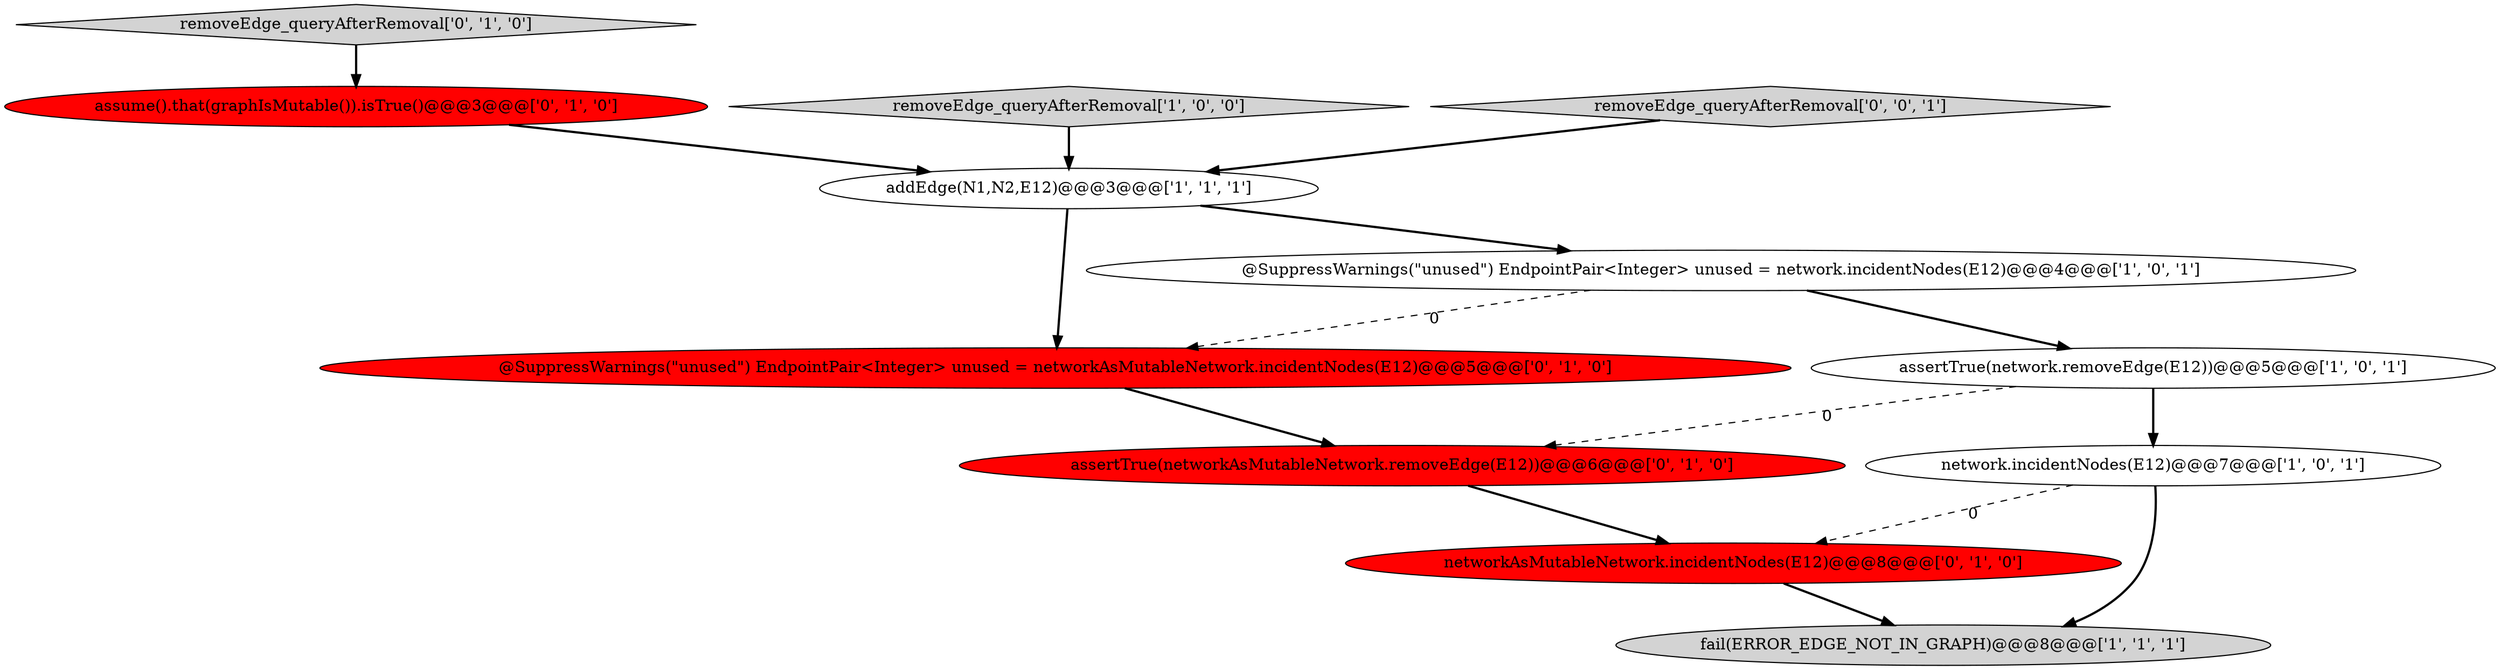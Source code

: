digraph {
8 [style = filled, label = "removeEdge_queryAfterRemoval['0', '1', '0']", fillcolor = lightgray, shape = diamond image = "AAA0AAABBB2BBB"];
6 [style = filled, label = "assume().that(graphIsMutable()).isTrue()@@@3@@@['0', '1', '0']", fillcolor = red, shape = ellipse image = "AAA1AAABBB2BBB"];
0 [style = filled, label = "fail(ERROR_EDGE_NOT_IN_GRAPH)@@@8@@@['1', '1', '1']", fillcolor = lightgray, shape = ellipse image = "AAA0AAABBB1BBB"];
2 [style = filled, label = "assertTrue(network.removeEdge(E12))@@@5@@@['1', '0', '1']", fillcolor = white, shape = ellipse image = "AAA0AAABBB1BBB"];
9 [style = filled, label = "networkAsMutableNetwork.incidentNodes(E12)@@@8@@@['0', '1', '0']", fillcolor = red, shape = ellipse image = "AAA1AAABBB2BBB"];
4 [style = filled, label = "addEdge(N1,N2,E12)@@@3@@@['1', '1', '1']", fillcolor = white, shape = ellipse image = "AAA0AAABBB1BBB"];
3 [style = filled, label = "network.incidentNodes(E12)@@@7@@@['1', '0', '1']", fillcolor = white, shape = ellipse image = "AAA0AAABBB1BBB"];
5 [style = filled, label = "removeEdge_queryAfterRemoval['1', '0', '0']", fillcolor = lightgray, shape = diamond image = "AAA0AAABBB1BBB"];
7 [style = filled, label = "@SuppressWarnings(\"unused\") EndpointPair<Integer> unused = networkAsMutableNetwork.incidentNodes(E12)@@@5@@@['0', '1', '0']", fillcolor = red, shape = ellipse image = "AAA1AAABBB2BBB"];
10 [style = filled, label = "assertTrue(networkAsMutableNetwork.removeEdge(E12))@@@6@@@['0', '1', '0']", fillcolor = red, shape = ellipse image = "AAA1AAABBB2BBB"];
11 [style = filled, label = "removeEdge_queryAfterRemoval['0', '0', '1']", fillcolor = lightgray, shape = diamond image = "AAA0AAABBB3BBB"];
1 [style = filled, label = "@SuppressWarnings(\"unused\") EndpointPair<Integer> unused = network.incidentNodes(E12)@@@4@@@['1', '0', '1']", fillcolor = white, shape = ellipse image = "AAA0AAABBB1BBB"];
3->0 [style = bold, label=""];
6->4 [style = bold, label=""];
2->10 [style = dashed, label="0"];
1->2 [style = bold, label=""];
4->1 [style = bold, label=""];
10->9 [style = bold, label=""];
8->6 [style = bold, label=""];
9->0 [style = bold, label=""];
1->7 [style = dashed, label="0"];
3->9 [style = dashed, label="0"];
7->10 [style = bold, label=""];
4->7 [style = bold, label=""];
5->4 [style = bold, label=""];
2->3 [style = bold, label=""];
11->4 [style = bold, label=""];
}
